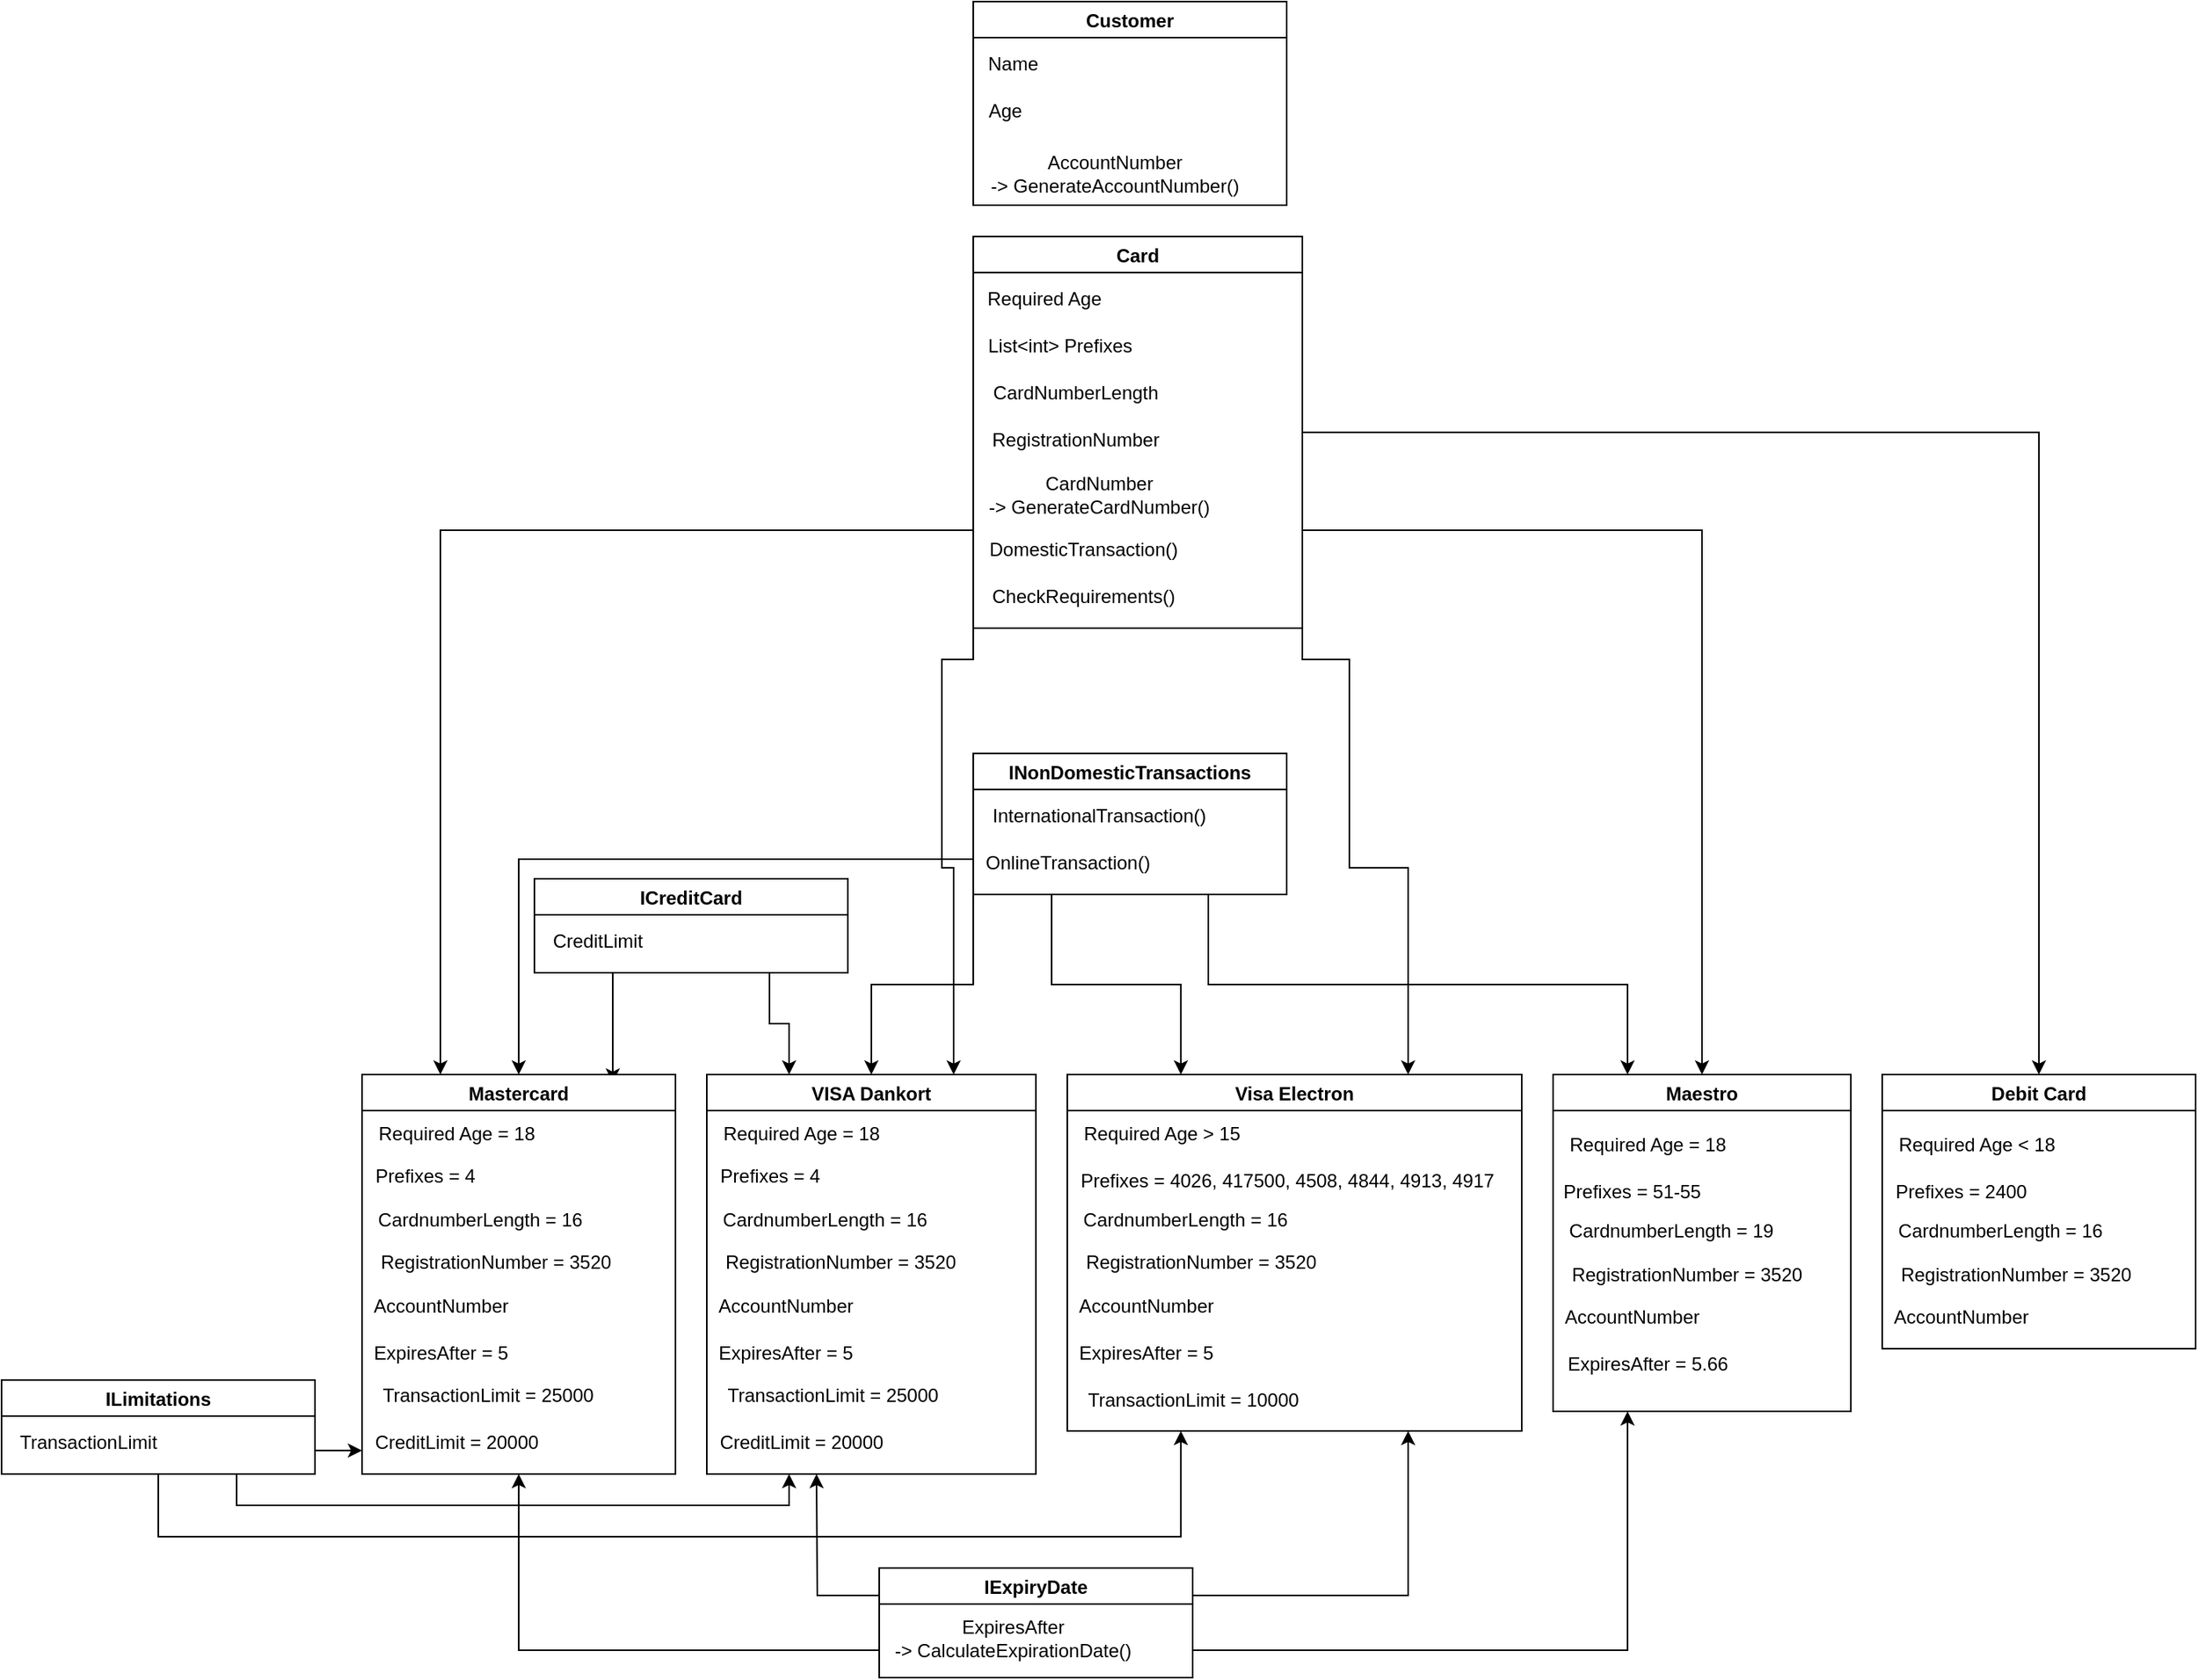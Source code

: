 <mxfile version="16.5.2" type="github">
  <diagram id="C5RBs43oDa-KdzZeNtuy" name="Page-1">
    <mxGraphModel dx="2605" dy="2109" grid="1" gridSize="10" guides="1" tooltips="1" connect="1" arrows="1" fold="1" page="1" pageScale="1" pageWidth="827" pageHeight="1169" math="0" shadow="0">
      <root>
        <mxCell id="WIyWlLk6GJQsqaUBKTNV-0" />
        <mxCell id="WIyWlLk6GJQsqaUBKTNV-1" parent="WIyWlLk6GJQsqaUBKTNV-0" />
        <mxCell id="AnMg0R0ovfiQeOs0e8Q3-82" style="edgeStyle=orthogonalEdgeStyle;rounded=0;orthogonalLoop=1;jettySize=auto;html=1;exitX=1;exitY=0.5;exitDx=0;exitDy=0;" edge="1" parent="WIyWlLk6GJQsqaUBKTNV-1" source="zxL5zWdCW-zHQKjPgyib-11" target="zxL5zWdCW-zHQKjPgyib-45">
          <mxGeometry relative="1" as="geometry" />
        </mxCell>
        <mxCell id="AnMg0R0ovfiQeOs0e8Q3-87" style="edgeStyle=orthogonalEdgeStyle;rounded=0;orthogonalLoop=1;jettySize=auto;html=1;exitX=1;exitY=0.75;exitDx=0;exitDy=0;entryX=0.5;entryY=0;entryDx=0;entryDy=0;" edge="1" parent="WIyWlLk6GJQsqaUBKTNV-1" source="zxL5zWdCW-zHQKjPgyib-11" target="zxL5zWdCW-zHQKjPgyib-53">
          <mxGeometry relative="1" as="geometry" />
        </mxCell>
        <mxCell id="AnMg0R0ovfiQeOs0e8Q3-88" style="edgeStyle=orthogonalEdgeStyle;rounded=0;orthogonalLoop=1;jettySize=auto;html=1;exitX=1;exitY=1;exitDx=0;exitDy=0;entryX=0.75;entryY=0;entryDx=0;entryDy=0;" edge="1" parent="WIyWlLk6GJQsqaUBKTNV-1" source="zxL5zWdCW-zHQKjPgyib-11" target="AnMg0R0ovfiQeOs0e8Q3-0">
          <mxGeometry relative="1" as="geometry">
            <Array as="points">
              <mxPoint x="200" y="220" />
              <mxPoint x="200" y="353" />
              <mxPoint x="237" y="353" />
            </Array>
          </mxGeometry>
        </mxCell>
        <mxCell id="AnMg0R0ovfiQeOs0e8Q3-89" style="edgeStyle=orthogonalEdgeStyle;rounded=0;orthogonalLoop=1;jettySize=auto;html=1;exitX=0;exitY=1;exitDx=0;exitDy=0;entryX=0.75;entryY=0;entryDx=0;entryDy=0;" edge="1" parent="WIyWlLk6GJQsqaUBKTNV-1" source="zxL5zWdCW-zHQKjPgyib-11" target="AnMg0R0ovfiQeOs0e8Q3-5">
          <mxGeometry relative="1" as="geometry">
            <Array as="points">
              <mxPoint x="-60" y="220" />
              <mxPoint x="-60" y="353" />
              <mxPoint x="-53" y="353" />
            </Array>
          </mxGeometry>
        </mxCell>
        <mxCell id="AnMg0R0ovfiQeOs0e8Q3-90" style="edgeStyle=orthogonalEdgeStyle;rounded=0;orthogonalLoop=1;jettySize=auto;html=1;exitX=0;exitY=0.75;exitDx=0;exitDy=0;entryX=0.25;entryY=0;entryDx=0;entryDy=0;" edge="1" parent="WIyWlLk6GJQsqaUBKTNV-1" source="zxL5zWdCW-zHQKjPgyib-11" target="AnMg0R0ovfiQeOs0e8Q3-10">
          <mxGeometry relative="1" as="geometry">
            <mxPoint x="-250" y="240" as="targetPoint" />
          </mxGeometry>
        </mxCell>
        <mxCell id="zxL5zWdCW-zHQKjPgyib-11" value="Card" style="swimlane;" parent="WIyWlLk6GJQsqaUBKTNV-1" vertex="1">
          <mxGeometry x="-40" y="-50" width="210" height="250" as="geometry" />
        </mxCell>
        <mxCell id="zxL5zWdCW-zHQKjPgyib-12" value="Required Age" style="text;html=1;align=center;verticalAlign=middle;resizable=0;points=[];autosize=1;strokeColor=none;fillColor=none;" parent="zxL5zWdCW-zHQKjPgyib-11" vertex="1">
          <mxGeometry y="30" width="90" height="20" as="geometry" />
        </mxCell>
        <mxCell id="zxL5zWdCW-zHQKjPgyib-28" value="DomesticTransaction()" style="text;html=1;align=center;verticalAlign=middle;resizable=0;points=[];autosize=1;strokeColor=none;fillColor=none;" parent="zxL5zWdCW-zHQKjPgyib-11" vertex="1">
          <mxGeometry y="190" width="140" height="20" as="geometry" />
        </mxCell>
        <mxCell id="zxL5zWdCW-zHQKjPgyib-32" value="List&amp;lt;int&amp;gt; Prefixes" style="text;html=1;align=center;verticalAlign=middle;resizable=0;points=[];autosize=1;strokeColor=none;fillColor=none;" parent="zxL5zWdCW-zHQKjPgyib-11" vertex="1">
          <mxGeometry y="60" width="110" height="20" as="geometry" />
        </mxCell>
        <mxCell id="zxL5zWdCW-zHQKjPgyib-33" value="CardNumberLength" style="text;html=1;align=center;verticalAlign=middle;resizable=0;points=[];autosize=1;strokeColor=none;fillColor=none;" parent="zxL5zWdCW-zHQKjPgyib-11" vertex="1">
          <mxGeometry y="90" width="130" height="20" as="geometry" />
        </mxCell>
        <mxCell id="zxL5zWdCW-zHQKjPgyib-34" value="&lt;div&gt;CardNumber &lt;br&gt;&lt;/div&gt;&lt;div&gt;-&amp;gt; GenerateCardNumber()&lt;/div&gt;" style="text;html=1;align=center;verticalAlign=middle;resizable=0;points=[];autosize=1;strokeColor=none;fillColor=none;" parent="zxL5zWdCW-zHQKjPgyib-11" vertex="1">
          <mxGeometry y="150" width="160" height="30" as="geometry" />
        </mxCell>
        <mxCell id="zxL5zWdCW-zHQKjPgyib-42" value="&lt;div&gt;RegistrationNumber&lt;/div&gt;" style="text;html=1;align=center;verticalAlign=middle;resizable=0;points=[];autosize=1;strokeColor=none;fillColor=none;" parent="zxL5zWdCW-zHQKjPgyib-11" vertex="1">
          <mxGeometry y="120" width="130" height="20" as="geometry" />
        </mxCell>
        <mxCell id="AnMg0R0ovfiQeOs0e8Q3-94" value="CheckRequirements()" style="text;html=1;align=center;verticalAlign=middle;resizable=0;points=[];autosize=1;strokeColor=none;fillColor=none;" vertex="1" parent="zxL5zWdCW-zHQKjPgyib-11">
          <mxGeometry y="220" width="140" height="20" as="geometry" />
        </mxCell>
        <mxCell id="AnMg0R0ovfiQeOs0e8Q3-39" style="edgeStyle=orthogonalEdgeStyle;rounded=0;orthogonalLoop=1;jettySize=auto;html=1;exitX=0.25;exitY=1;exitDx=0;exitDy=0;entryX=0.8;entryY=0.02;entryDx=0;entryDy=0;entryPerimeter=0;" edge="1" parent="WIyWlLk6GJQsqaUBKTNV-1" source="zxL5zWdCW-zHQKjPgyib-15" target="AnMg0R0ovfiQeOs0e8Q3-10">
          <mxGeometry relative="1" as="geometry" />
        </mxCell>
        <mxCell id="AnMg0R0ovfiQeOs0e8Q3-40" style="edgeStyle=orthogonalEdgeStyle;rounded=0;orthogonalLoop=1;jettySize=auto;html=1;exitX=0.75;exitY=1;exitDx=0;exitDy=0;entryX=0.25;entryY=0;entryDx=0;entryDy=0;" edge="1" parent="WIyWlLk6GJQsqaUBKTNV-1" source="zxL5zWdCW-zHQKjPgyib-15" target="AnMg0R0ovfiQeOs0e8Q3-5">
          <mxGeometry relative="1" as="geometry" />
        </mxCell>
        <mxCell id="zxL5zWdCW-zHQKjPgyib-15" value="ICreditCard" style="swimlane;" parent="WIyWlLk6GJQsqaUBKTNV-1" vertex="1">
          <mxGeometry x="-320" y="360" width="200" height="60" as="geometry" />
        </mxCell>
        <mxCell id="zxL5zWdCW-zHQKjPgyib-14" value="&lt;div&gt;CreditLimit&lt;/div&gt;" style="text;html=1;align=center;verticalAlign=middle;resizable=0;points=[];autosize=1;strokeColor=none;fillColor=none;" parent="zxL5zWdCW-zHQKjPgyib-15" vertex="1">
          <mxGeometry y="30" width="80" height="20" as="geometry" />
        </mxCell>
        <mxCell id="AnMg0R0ovfiQeOs0e8Q3-53" style="edgeStyle=orthogonalEdgeStyle;rounded=0;orthogonalLoop=1;jettySize=auto;html=1;exitX=1;exitY=0.75;exitDx=0;exitDy=0;entryX=0;entryY=0.737;entryDx=0;entryDy=0;entryPerimeter=0;" edge="1" parent="WIyWlLk6GJQsqaUBKTNV-1" source="zxL5zWdCW-zHQKjPgyib-16" target="AnMg0R0ovfiQeOs0e8Q3-33">
          <mxGeometry relative="1" as="geometry" />
        </mxCell>
        <mxCell id="AnMg0R0ovfiQeOs0e8Q3-54" style="edgeStyle=orthogonalEdgeStyle;rounded=0;orthogonalLoop=1;jettySize=auto;html=1;exitX=0.75;exitY=1;exitDx=0;exitDy=0;entryX=0.25;entryY=1;entryDx=0;entryDy=0;" edge="1" parent="WIyWlLk6GJQsqaUBKTNV-1" source="zxL5zWdCW-zHQKjPgyib-16" target="AnMg0R0ovfiQeOs0e8Q3-5">
          <mxGeometry relative="1" as="geometry" />
        </mxCell>
        <mxCell id="AnMg0R0ovfiQeOs0e8Q3-55" style="edgeStyle=orthogonalEdgeStyle;rounded=0;orthogonalLoop=1;jettySize=auto;html=1;exitX=0.5;exitY=1;exitDx=0;exitDy=0;entryX=0.25;entryY=1;entryDx=0;entryDy=0;" edge="1" parent="WIyWlLk6GJQsqaUBKTNV-1" source="zxL5zWdCW-zHQKjPgyib-16" target="AnMg0R0ovfiQeOs0e8Q3-0">
          <mxGeometry relative="1" as="geometry">
            <Array as="points">
              <mxPoint x="-560" y="780" />
              <mxPoint x="93" y="780" />
            </Array>
          </mxGeometry>
        </mxCell>
        <mxCell id="zxL5zWdCW-zHQKjPgyib-16" value="ILimitations" style="swimlane;" parent="WIyWlLk6GJQsqaUBKTNV-1" vertex="1">
          <mxGeometry x="-660" y="680" width="200" height="60" as="geometry" />
        </mxCell>
        <mxCell id="zxL5zWdCW-zHQKjPgyib-17" value="&lt;div&gt;TransactionLimit&lt;/div&gt;" style="text;html=1;align=center;verticalAlign=middle;resizable=0;points=[];autosize=1;strokeColor=none;fillColor=none;" parent="zxL5zWdCW-zHQKjPgyib-16" vertex="1">
          <mxGeometry y="30" width="110" height="20" as="geometry" />
        </mxCell>
        <mxCell id="AnMg0R0ovfiQeOs0e8Q3-43" style="edgeStyle=orthogonalEdgeStyle;rounded=0;orthogonalLoop=1;jettySize=auto;html=1;exitX=0;exitY=0.75;exitDx=0;exitDy=0;entryX=0.5;entryY=0;entryDx=0;entryDy=0;" edge="1" parent="WIyWlLk6GJQsqaUBKTNV-1" source="zxL5zWdCW-zHQKjPgyib-29" target="AnMg0R0ovfiQeOs0e8Q3-10">
          <mxGeometry relative="1" as="geometry" />
        </mxCell>
        <mxCell id="AnMg0R0ovfiQeOs0e8Q3-44" style="edgeStyle=orthogonalEdgeStyle;rounded=0;orthogonalLoop=1;jettySize=auto;html=1;exitX=0;exitY=1;exitDx=0;exitDy=0;entryX=0.5;entryY=0;entryDx=0;entryDy=0;" edge="1" parent="WIyWlLk6GJQsqaUBKTNV-1" source="zxL5zWdCW-zHQKjPgyib-29" target="AnMg0R0ovfiQeOs0e8Q3-5">
          <mxGeometry relative="1" as="geometry" />
        </mxCell>
        <mxCell id="AnMg0R0ovfiQeOs0e8Q3-45" style="edgeStyle=orthogonalEdgeStyle;rounded=0;orthogonalLoop=1;jettySize=auto;html=1;exitX=0.25;exitY=1;exitDx=0;exitDy=0;entryX=0.25;entryY=0;entryDx=0;entryDy=0;" edge="1" parent="WIyWlLk6GJQsqaUBKTNV-1" source="zxL5zWdCW-zHQKjPgyib-29" target="AnMg0R0ovfiQeOs0e8Q3-0">
          <mxGeometry relative="1" as="geometry" />
        </mxCell>
        <mxCell id="AnMg0R0ovfiQeOs0e8Q3-47" style="edgeStyle=orthogonalEdgeStyle;rounded=0;orthogonalLoop=1;jettySize=auto;html=1;exitX=0.75;exitY=1;exitDx=0;exitDy=0;entryX=0.25;entryY=0;entryDx=0;entryDy=0;" edge="1" parent="WIyWlLk6GJQsqaUBKTNV-1" source="zxL5zWdCW-zHQKjPgyib-29" target="zxL5zWdCW-zHQKjPgyib-53">
          <mxGeometry relative="1" as="geometry" />
        </mxCell>
        <mxCell id="zxL5zWdCW-zHQKjPgyib-29" value="INonDomesticTransactions" style="swimlane;" parent="WIyWlLk6GJQsqaUBKTNV-1" vertex="1">
          <mxGeometry x="-40" y="280" width="200" height="90" as="geometry" />
        </mxCell>
        <mxCell id="zxL5zWdCW-zHQKjPgyib-30" value="InternationalTransaction()" style="text;html=1;align=center;verticalAlign=middle;resizable=0;points=[];autosize=1;strokeColor=none;fillColor=none;" parent="zxL5zWdCW-zHQKjPgyib-29" vertex="1">
          <mxGeometry y="30" width="160" height="20" as="geometry" />
        </mxCell>
        <mxCell id="zxL5zWdCW-zHQKjPgyib-31" value="OnlineTransaction()" style="text;html=1;align=center;verticalAlign=middle;resizable=0;points=[];autosize=1;strokeColor=none;fillColor=none;" parent="zxL5zWdCW-zHQKjPgyib-29" vertex="1">
          <mxGeometry y="60" width="120" height="20" as="geometry" />
        </mxCell>
        <mxCell id="AnMg0R0ovfiQeOs0e8Q3-59" style="edgeStyle=orthogonalEdgeStyle;rounded=0;orthogonalLoop=1;jettySize=auto;html=1;exitX=1;exitY=0.75;exitDx=0;exitDy=0;entryX=0.25;entryY=1;entryDx=0;entryDy=0;" edge="1" parent="WIyWlLk6GJQsqaUBKTNV-1" source="zxL5zWdCW-zHQKjPgyib-38" target="zxL5zWdCW-zHQKjPgyib-53">
          <mxGeometry relative="1" as="geometry" />
        </mxCell>
        <mxCell id="AnMg0R0ovfiQeOs0e8Q3-60" style="edgeStyle=orthogonalEdgeStyle;rounded=0;orthogonalLoop=1;jettySize=auto;html=1;exitX=1;exitY=0.25;exitDx=0;exitDy=0;entryX=0.75;entryY=1;entryDx=0;entryDy=0;" edge="1" parent="WIyWlLk6GJQsqaUBKTNV-1" source="zxL5zWdCW-zHQKjPgyib-38" target="AnMg0R0ovfiQeOs0e8Q3-0">
          <mxGeometry relative="1" as="geometry" />
        </mxCell>
        <mxCell id="AnMg0R0ovfiQeOs0e8Q3-61" style="edgeStyle=orthogonalEdgeStyle;rounded=0;orthogonalLoop=1;jettySize=auto;html=1;exitX=0;exitY=0.25;exitDx=0;exitDy=0;" edge="1" parent="WIyWlLk6GJQsqaUBKTNV-1" source="zxL5zWdCW-zHQKjPgyib-38">
          <mxGeometry relative="1" as="geometry">
            <mxPoint x="-140" y="740" as="targetPoint" />
          </mxGeometry>
        </mxCell>
        <mxCell id="AnMg0R0ovfiQeOs0e8Q3-62" style="edgeStyle=orthogonalEdgeStyle;rounded=0;orthogonalLoop=1;jettySize=auto;html=1;exitX=0;exitY=0.75;exitDx=0;exitDy=0;entryX=0.5;entryY=1;entryDx=0;entryDy=0;" edge="1" parent="WIyWlLk6GJQsqaUBKTNV-1" source="zxL5zWdCW-zHQKjPgyib-38" target="AnMg0R0ovfiQeOs0e8Q3-10">
          <mxGeometry relative="1" as="geometry" />
        </mxCell>
        <mxCell id="zxL5zWdCW-zHQKjPgyib-38" value="IExpiryDate" style="swimlane;" parent="WIyWlLk6GJQsqaUBKTNV-1" vertex="1">
          <mxGeometry x="-100" y="800" width="200" height="70" as="geometry" />
        </mxCell>
        <mxCell id="zxL5zWdCW-zHQKjPgyib-37" value="&lt;div&gt;ExpiresAfter&lt;/div&gt;&lt;div&gt;-&amp;gt; CalculateExpirationDate()&lt;br&gt;&lt;/div&gt;" style="text;html=1;align=center;verticalAlign=middle;resizable=0;points=[];autosize=1;strokeColor=none;fillColor=none;" parent="zxL5zWdCW-zHQKjPgyib-38" vertex="1">
          <mxGeometry y="30" width="170" height="30" as="geometry" />
        </mxCell>
        <mxCell id="zxL5zWdCW-zHQKjPgyib-39" value="Customer" style="swimlane;" parent="WIyWlLk6GJQsqaUBKTNV-1" vertex="1">
          <mxGeometry x="-40" y="-200" width="200" height="130" as="geometry" />
        </mxCell>
        <mxCell id="zxL5zWdCW-zHQKjPgyib-40" value="Name" style="text;html=1;align=center;verticalAlign=middle;resizable=0;points=[];autosize=1;strokeColor=none;fillColor=none;" parent="zxL5zWdCW-zHQKjPgyib-39" vertex="1">
          <mxGeometry y="30" width="50" height="20" as="geometry" />
        </mxCell>
        <mxCell id="zxL5zWdCW-zHQKjPgyib-41" value="Age" style="text;html=1;align=center;verticalAlign=middle;resizable=0;points=[];autosize=1;strokeColor=none;fillColor=none;" parent="zxL5zWdCW-zHQKjPgyib-39" vertex="1">
          <mxGeometry y="60" width="40" height="20" as="geometry" />
        </mxCell>
        <mxCell id="AnMg0R0ovfiQeOs0e8Q3-95" value="&lt;div&gt;AccountNumber&lt;/div&gt;&lt;div&gt;-&amp;gt; GenerateAccountNumber()&lt;br&gt;&lt;/div&gt;" style="text;html=1;align=center;verticalAlign=middle;resizable=0;points=[];autosize=1;strokeColor=none;fillColor=none;" vertex="1" parent="zxL5zWdCW-zHQKjPgyib-39">
          <mxGeometry y="95" width="180" height="30" as="geometry" />
        </mxCell>
        <mxCell id="zxL5zWdCW-zHQKjPgyib-45" value="Debit Card" style="swimlane;" parent="WIyWlLk6GJQsqaUBKTNV-1" vertex="1">
          <mxGeometry x="540" y="485" width="200" height="175" as="geometry" />
        </mxCell>
        <mxCell id="zxL5zWdCW-zHQKjPgyib-47" value="Required Age &amp;lt; 18" style="text;html=1;align=center;verticalAlign=middle;resizable=0;points=[];autosize=1;strokeColor=none;fillColor=none;" parent="zxL5zWdCW-zHQKjPgyib-45" vertex="1">
          <mxGeometry y="35" width="120" height="20" as="geometry" />
        </mxCell>
        <mxCell id="zxL5zWdCW-zHQKjPgyib-48" value="Prefixes = 2400" style="text;html=1;align=center;verticalAlign=middle;resizable=0;points=[];autosize=1;strokeColor=none;fillColor=none;" parent="zxL5zWdCW-zHQKjPgyib-45" vertex="1">
          <mxGeometry y="65" width="100" height="20" as="geometry" />
        </mxCell>
        <mxCell id="zxL5zWdCW-zHQKjPgyib-49" value="CardnumberLength = 16" style="text;html=1;align=center;verticalAlign=middle;resizable=0;points=[];autosize=1;strokeColor=none;fillColor=none;" parent="zxL5zWdCW-zHQKjPgyib-45" vertex="1">
          <mxGeometry y="90" width="150" height="20" as="geometry" />
        </mxCell>
        <mxCell id="zxL5zWdCW-zHQKjPgyib-50" value="RegistrationNumber = 3520" style="text;html=1;align=center;verticalAlign=middle;resizable=0;points=[];autosize=1;strokeColor=none;fillColor=none;" parent="zxL5zWdCW-zHQKjPgyib-45" vertex="1">
          <mxGeometry y="117.5" width="170" height="20" as="geometry" />
        </mxCell>
        <mxCell id="zxL5zWdCW-zHQKjPgyib-51" value="AccountNumber" style="text;html=1;align=center;verticalAlign=middle;resizable=0;points=[];autosize=1;strokeColor=none;fillColor=none;" parent="zxL5zWdCW-zHQKjPgyib-45" vertex="1">
          <mxGeometry y="145" width="100" height="20" as="geometry" />
        </mxCell>
        <mxCell id="zxL5zWdCW-zHQKjPgyib-53" value="Maestro" style="swimlane;" parent="WIyWlLk6GJQsqaUBKTNV-1" vertex="1">
          <mxGeometry x="330" y="485" width="190" height="215" as="geometry" />
        </mxCell>
        <mxCell id="zxL5zWdCW-zHQKjPgyib-59" value="Required Age = 18" style="text;html=1;align=center;verticalAlign=middle;resizable=0;points=[];autosize=1;strokeColor=none;fillColor=none;" parent="zxL5zWdCW-zHQKjPgyib-53" vertex="1">
          <mxGeometry y="35" width="120" height="20" as="geometry" />
        </mxCell>
        <mxCell id="zxL5zWdCW-zHQKjPgyib-60" value="Prefixes = 51-55" style="text;html=1;align=center;verticalAlign=middle;resizable=0;points=[];autosize=1;strokeColor=none;fillColor=none;" parent="zxL5zWdCW-zHQKjPgyib-53" vertex="1">
          <mxGeometry y="65" width="100" height="20" as="geometry" />
        </mxCell>
        <mxCell id="zxL5zWdCW-zHQKjPgyib-61" value="CardnumberLength = 19" style="text;html=1;align=center;verticalAlign=middle;resizable=0;points=[];autosize=1;strokeColor=none;fillColor=none;" parent="zxL5zWdCW-zHQKjPgyib-53" vertex="1">
          <mxGeometry y="90" width="150" height="20" as="geometry" />
        </mxCell>
        <mxCell id="zxL5zWdCW-zHQKjPgyib-62" value="RegistrationNumber = 3520" style="text;html=1;align=center;verticalAlign=middle;resizable=0;points=[];autosize=1;strokeColor=none;fillColor=none;" parent="zxL5zWdCW-zHQKjPgyib-53" vertex="1">
          <mxGeometry y="117.5" width="170" height="20" as="geometry" />
        </mxCell>
        <mxCell id="zxL5zWdCW-zHQKjPgyib-63" value="AccountNumber" style="text;html=1;align=center;verticalAlign=middle;resizable=0;points=[];autosize=1;strokeColor=none;fillColor=none;" parent="zxL5zWdCW-zHQKjPgyib-53" vertex="1">
          <mxGeometry y="145" width="100" height="20" as="geometry" />
        </mxCell>
        <mxCell id="zxL5zWdCW-zHQKjPgyib-64" value="ExpiresAfter = 5.66" style="text;html=1;align=center;verticalAlign=middle;resizable=0;points=[];autosize=1;strokeColor=none;fillColor=none;" parent="zxL5zWdCW-zHQKjPgyib-53" vertex="1">
          <mxGeometry y="175" width="120" height="20" as="geometry" />
        </mxCell>
        <mxCell id="AnMg0R0ovfiQeOs0e8Q3-0" value="Visa Electron" style="swimlane;" vertex="1" parent="WIyWlLk6GJQsqaUBKTNV-1">
          <mxGeometry x="20" y="485" width="290" height="227.5" as="geometry" />
        </mxCell>
        <mxCell id="AnMg0R0ovfiQeOs0e8Q3-11" value="Required Age &amp;gt; 15" style="text;html=1;align=center;verticalAlign=middle;resizable=0;points=[];autosize=1;strokeColor=none;fillColor=none;" vertex="1" parent="AnMg0R0ovfiQeOs0e8Q3-0">
          <mxGeometry y="27.5" width="120" height="20" as="geometry" />
        </mxCell>
        <mxCell id="AnMg0R0ovfiQeOs0e8Q3-12" value="Prefixes = 4026, 417500, 4508, 4844, 4913, 4917" style="text;html=1;align=center;verticalAlign=middle;resizable=0;points=[];autosize=1;strokeColor=none;fillColor=none;" vertex="1" parent="AnMg0R0ovfiQeOs0e8Q3-0">
          <mxGeometry y="57.5" width="280" height="20" as="geometry" />
        </mxCell>
        <mxCell id="AnMg0R0ovfiQeOs0e8Q3-13" value="&lt;div&gt;CardnumberLength = 16&lt;/div&gt;" style="text;html=1;align=center;verticalAlign=middle;resizable=0;points=[];autosize=1;strokeColor=none;fillColor=none;" vertex="1" parent="AnMg0R0ovfiQeOs0e8Q3-0">
          <mxGeometry y="82.5" width="150" height="20" as="geometry" />
        </mxCell>
        <mxCell id="AnMg0R0ovfiQeOs0e8Q3-14" value="RegistrationNumber = 3520" style="text;html=1;align=center;verticalAlign=middle;resizable=0;points=[];autosize=1;strokeColor=none;fillColor=none;" vertex="1" parent="AnMg0R0ovfiQeOs0e8Q3-0">
          <mxGeometry y="110" width="170" height="20" as="geometry" />
        </mxCell>
        <mxCell id="AnMg0R0ovfiQeOs0e8Q3-15" value="AccountNumber" style="text;html=1;align=center;verticalAlign=middle;resizable=0;points=[];autosize=1;strokeColor=none;fillColor=none;" vertex="1" parent="AnMg0R0ovfiQeOs0e8Q3-0">
          <mxGeometry y="137.5" width="100" height="20" as="geometry" />
        </mxCell>
        <mxCell id="AnMg0R0ovfiQeOs0e8Q3-16" value="ExpiresAfter = 5" style="text;html=1;align=center;verticalAlign=middle;resizable=0;points=[];autosize=1;strokeColor=none;fillColor=none;" vertex="1" parent="AnMg0R0ovfiQeOs0e8Q3-0">
          <mxGeometry y="167.5" width="100" height="20" as="geometry" />
        </mxCell>
        <mxCell id="AnMg0R0ovfiQeOs0e8Q3-23" value="TransactionLimit = 10000" style="text;html=1;align=center;verticalAlign=middle;resizable=0;points=[];autosize=1;strokeColor=none;fillColor=none;" vertex="1" parent="AnMg0R0ovfiQeOs0e8Q3-0">
          <mxGeometry y="197.5" width="160" height="20" as="geometry" />
        </mxCell>
        <mxCell id="AnMg0R0ovfiQeOs0e8Q3-5" value="VISA Dankort" style="swimlane;" vertex="1" parent="WIyWlLk6GJQsqaUBKTNV-1">
          <mxGeometry x="-210" y="485" width="210" height="255" as="geometry" />
        </mxCell>
        <mxCell id="AnMg0R0ovfiQeOs0e8Q3-17" value="&lt;div&gt;Required Age = 18&lt;/div&gt;" style="text;html=1;align=center;verticalAlign=middle;resizable=0;points=[];autosize=1;strokeColor=none;fillColor=none;" vertex="1" parent="AnMg0R0ovfiQeOs0e8Q3-5">
          <mxGeometry y="27.5" width="120" height="20" as="geometry" />
        </mxCell>
        <mxCell id="AnMg0R0ovfiQeOs0e8Q3-18" value="Prefixes = 4" style="text;html=1;align=center;verticalAlign=middle;resizable=0;points=[];autosize=1;strokeColor=none;fillColor=none;" vertex="1" parent="AnMg0R0ovfiQeOs0e8Q3-5">
          <mxGeometry y="55" width="80" height="20" as="geometry" />
        </mxCell>
        <mxCell id="AnMg0R0ovfiQeOs0e8Q3-19" value="&lt;div&gt;CardnumberLength = 16&lt;/div&gt;" style="text;html=1;align=center;verticalAlign=middle;resizable=0;points=[];autosize=1;strokeColor=none;fillColor=none;" vertex="1" parent="AnMg0R0ovfiQeOs0e8Q3-5">
          <mxGeometry y="82.5" width="150" height="20" as="geometry" />
        </mxCell>
        <mxCell id="AnMg0R0ovfiQeOs0e8Q3-20" value="RegistrationNumber = 3520" style="text;html=1;align=center;verticalAlign=middle;resizable=0;points=[];autosize=1;strokeColor=none;fillColor=none;" vertex="1" parent="AnMg0R0ovfiQeOs0e8Q3-5">
          <mxGeometry y="110" width="170" height="20" as="geometry" />
        </mxCell>
        <mxCell id="AnMg0R0ovfiQeOs0e8Q3-21" value="AccountNumber" style="text;html=1;align=center;verticalAlign=middle;resizable=0;points=[];autosize=1;strokeColor=none;fillColor=none;" vertex="1" parent="AnMg0R0ovfiQeOs0e8Q3-5">
          <mxGeometry y="137.5" width="100" height="20" as="geometry" />
        </mxCell>
        <mxCell id="AnMg0R0ovfiQeOs0e8Q3-22" value="ExpiresAfter = 5" style="text;html=1;align=center;verticalAlign=middle;resizable=0;points=[];autosize=1;strokeColor=none;fillColor=none;" vertex="1" parent="AnMg0R0ovfiQeOs0e8Q3-5">
          <mxGeometry y="167.5" width="100" height="20" as="geometry" />
        </mxCell>
        <mxCell id="AnMg0R0ovfiQeOs0e8Q3-24" value="TransactionLimit = 25000" style="text;html=1;align=center;verticalAlign=middle;resizable=0;points=[];autosize=1;strokeColor=none;fillColor=none;" vertex="1" parent="AnMg0R0ovfiQeOs0e8Q3-5">
          <mxGeometry y="195" width="160" height="20" as="geometry" />
        </mxCell>
        <mxCell id="AnMg0R0ovfiQeOs0e8Q3-25" value="CreditLimit = 20000" style="text;html=1;align=center;verticalAlign=middle;resizable=0;points=[];autosize=1;strokeColor=none;fillColor=none;" vertex="1" parent="AnMg0R0ovfiQeOs0e8Q3-5">
          <mxGeometry y="225" width="120" height="20" as="geometry" />
        </mxCell>
        <mxCell id="AnMg0R0ovfiQeOs0e8Q3-10" value="Mastercard" style="swimlane;" vertex="1" parent="WIyWlLk6GJQsqaUBKTNV-1">
          <mxGeometry x="-430" y="485" width="200" height="255" as="geometry" />
        </mxCell>
        <mxCell id="AnMg0R0ovfiQeOs0e8Q3-26" value="&lt;div&gt;Required Age = 18&lt;/div&gt;" style="text;html=1;align=center;verticalAlign=middle;resizable=0;points=[];autosize=1;strokeColor=none;fillColor=none;" vertex="1" parent="AnMg0R0ovfiQeOs0e8Q3-10">
          <mxGeometry y="27.5" width="120" height="20" as="geometry" />
        </mxCell>
        <mxCell id="AnMg0R0ovfiQeOs0e8Q3-27" value="Prefixes = 4" style="text;html=1;align=center;verticalAlign=middle;resizable=0;points=[];autosize=1;strokeColor=none;fillColor=none;" vertex="1" parent="AnMg0R0ovfiQeOs0e8Q3-10">
          <mxGeometry y="55" width="80" height="20" as="geometry" />
        </mxCell>
        <mxCell id="AnMg0R0ovfiQeOs0e8Q3-28" value="&lt;div&gt;CardnumberLength = 16&lt;/div&gt;" style="text;html=1;align=center;verticalAlign=middle;resizable=0;points=[];autosize=1;strokeColor=none;fillColor=none;" vertex="1" parent="AnMg0R0ovfiQeOs0e8Q3-10">
          <mxGeometry y="82.5" width="150" height="20" as="geometry" />
        </mxCell>
        <mxCell id="AnMg0R0ovfiQeOs0e8Q3-29" value="RegistrationNumber = 3520" style="text;html=1;align=center;verticalAlign=middle;resizable=0;points=[];autosize=1;strokeColor=none;fillColor=none;" vertex="1" parent="AnMg0R0ovfiQeOs0e8Q3-10">
          <mxGeometry y="110" width="170" height="20" as="geometry" />
        </mxCell>
        <mxCell id="AnMg0R0ovfiQeOs0e8Q3-30" value="AccountNumber" style="text;html=1;align=center;verticalAlign=middle;resizable=0;points=[];autosize=1;strokeColor=none;fillColor=none;" vertex="1" parent="AnMg0R0ovfiQeOs0e8Q3-10">
          <mxGeometry y="137.5" width="100" height="20" as="geometry" />
        </mxCell>
        <mxCell id="AnMg0R0ovfiQeOs0e8Q3-31" value="ExpiresAfter = 5" style="text;html=1;align=center;verticalAlign=middle;resizable=0;points=[];autosize=1;strokeColor=none;fillColor=none;" vertex="1" parent="AnMg0R0ovfiQeOs0e8Q3-10">
          <mxGeometry y="167.5" width="100" height="20" as="geometry" />
        </mxCell>
        <mxCell id="AnMg0R0ovfiQeOs0e8Q3-32" value="TransactionLimit = 25000" style="text;html=1;align=center;verticalAlign=middle;resizable=0;points=[];autosize=1;strokeColor=none;fillColor=none;" vertex="1" parent="AnMg0R0ovfiQeOs0e8Q3-10">
          <mxGeometry y="195" width="160" height="20" as="geometry" />
        </mxCell>
        <mxCell id="AnMg0R0ovfiQeOs0e8Q3-33" value="CreditLimit = 20000" style="text;html=1;align=center;verticalAlign=middle;resizable=0;points=[];autosize=1;strokeColor=none;fillColor=none;" vertex="1" parent="AnMg0R0ovfiQeOs0e8Q3-10">
          <mxGeometry y="225" width="120" height="20" as="geometry" />
        </mxCell>
      </root>
    </mxGraphModel>
  </diagram>
</mxfile>
